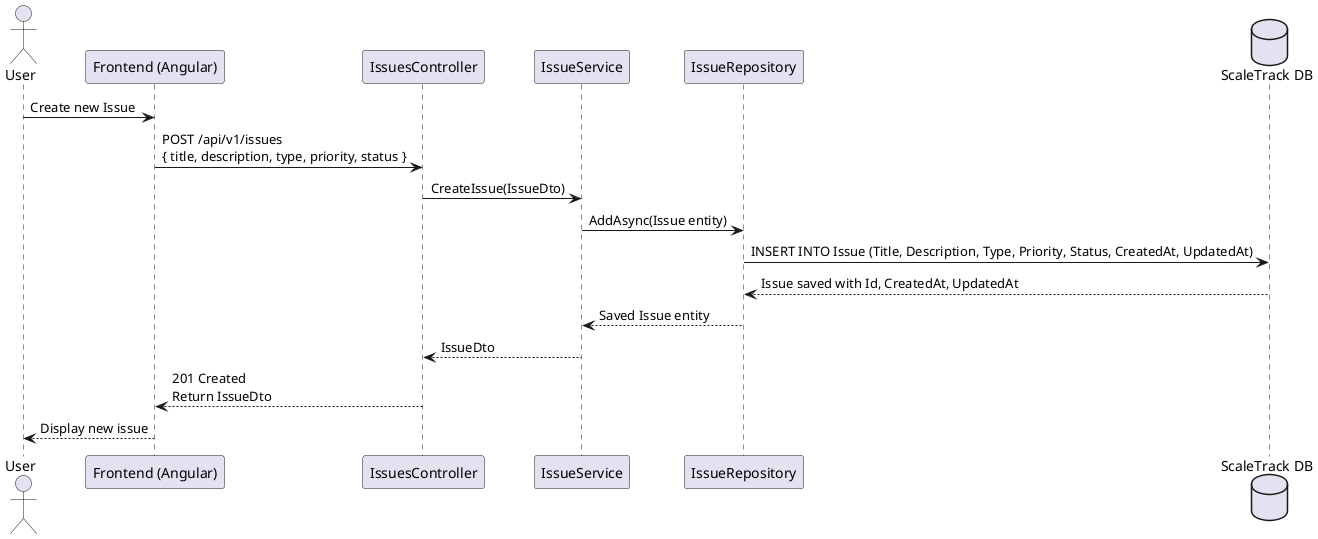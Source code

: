 @startuml AddIssueSequence
actor User
participant FE as "Frontend (Angular)"
participant Controller as "IssuesController"
participant Service as "IssueService"
participant Repo as "IssueRepository"
database DB as "ScaleTrack DB"

User -> FE : Create new Issue
FE -> Controller : POST /api/v1/issues\n{ title, description, type, priority, status }
Controller -> Service : CreateIssue(IssueDto)
Service -> Repo : AddAsync(Issue entity)
Repo -> DB : INSERT INTO Issue (Title, Description, Type, Priority, Status, CreatedAt, UpdatedAt)
DB --> Repo : Issue saved with Id, CreatedAt, UpdatedAt
Repo --> Service : Saved Issue entity
Service --> Controller : IssueDto
Controller --> FE : 201 Created\nReturn IssueDto
FE --> User : Display new issue
@enduml

